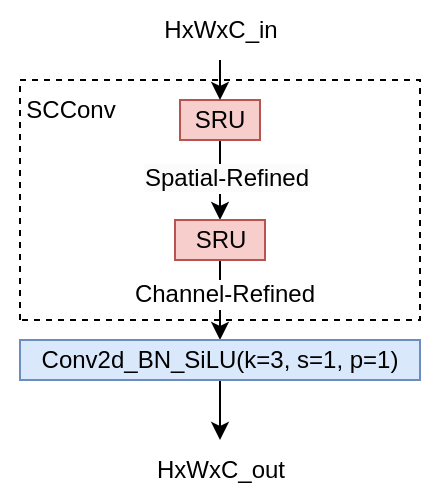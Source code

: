 <mxfile version="22.0.4" type="github">
  <diagram name="第 1 页" id="A0bnlgkThIRBoETc3U4p">
    <mxGraphModel dx="1145" dy="646" grid="1" gridSize="10" guides="1" tooltips="1" connect="1" arrows="1" fold="1" page="1" pageScale="1" pageWidth="827" pageHeight="1169" math="0" shadow="0">
      <root>
        <mxCell id="0" />
        <mxCell id="1" parent="0" />
        <mxCell id="Lc4hsl8KDaMd5z-WpPfj-8" style="edgeStyle=orthogonalEdgeStyle;rounded=0;orthogonalLoop=1;jettySize=auto;html=1;exitX=0.5;exitY=1;exitDx=0;exitDy=0;" edge="1" parent="1" source="Lc4hsl8KDaMd5z-WpPfj-4" target="Lc4hsl8KDaMd5z-WpPfj-5">
          <mxGeometry relative="1" as="geometry" />
        </mxCell>
        <mxCell id="Lc4hsl8KDaMd5z-WpPfj-17" value="&lt;span style=&quot;color: rgb(0, 0, 0); font-family: Helvetica; font-size: 12px; font-style: normal; font-variant-ligatures: normal; font-variant-caps: normal; font-weight: 400; letter-spacing: normal; orphans: 2; text-align: left; text-indent: 0px; text-transform: none; widows: 2; word-spacing: 0px; -webkit-text-stroke-width: 0px; background-color: rgb(251, 251, 251); text-decoration-thickness: initial; text-decoration-style: initial; text-decoration-color: initial; float: none; display: inline !important;&quot;&gt;Spatial-Refined&lt;/span&gt;" style="edgeLabel;html=1;align=center;verticalAlign=middle;resizable=0;points=[];" vertex="1" connectable="0" parent="Lc4hsl8KDaMd5z-WpPfj-8">
          <mxGeometry x="-0.067" y="3" relative="1" as="geometry">
            <mxPoint as="offset" />
          </mxGeometry>
        </mxCell>
        <mxCell id="Lc4hsl8KDaMd5z-WpPfj-4" value="SRU" style="rounded=0;whiteSpace=wrap;html=1;fillColor=#f8cecc;strokeColor=#b85450;" vertex="1" parent="1">
          <mxGeometry x="340" y="370" width="40" height="20" as="geometry" />
        </mxCell>
        <mxCell id="Lc4hsl8KDaMd5z-WpPfj-9" style="edgeStyle=orthogonalEdgeStyle;rounded=0;orthogonalLoop=1;jettySize=auto;html=1;exitX=0.5;exitY=1;exitDx=0;exitDy=0;entryX=0.5;entryY=0;entryDx=0;entryDy=0;" edge="1" parent="1" source="Lc4hsl8KDaMd5z-WpPfj-5" target="Lc4hsl8KDaMd5z-WpPfj-6">
          <mxGeometry relative="1" as="geometry" />
        </mxCell>
        <mxCell id="Lc4hsl8KDaMd5z-WpPfj-19" value="&lt;font style=&quot;font-size: 12px;&quot;&gt;Channel-Refined&lt;/font&gt;" style="edgeLabel;html=1;align=center;verticalAlign=middle;resizable=0;points=[];" vertex="1" connectable="0" parent="Lc4hsl8KDaMd5z-WpPfj-9">
          <mxGeometry x="-0.144" y="2" relative="1" as="geometry">
            <mxPoint as="offset" />
          </mxGeometry>
        </mxCell>
        <mxCell id="Lc4hsl8KDaMd5z-WpPfj-5" value="SRU" style="rounded=0;whiteSpace=wrap;html=1;fillColor=#f8cecc;strokeColor=#b85450;" vertex="1" parent="1">
          <mxGeometry x="337.5" y="430" width="45" height="20" as="geometry" />
        </mxCell>
        <mxCell id="Lc4hsl8KDaMd5z-WpPfj-11" style="edgeStyle=orthogonalEdgeStyle;rounded=0;orthogonalLoop=1;jettySize=auto;html=1;exitX=0.5;exitY=1;exitDx=0;exitDy=0;" edge="1" parent="1" source="Lc4hsl8KDaMd5z-WpPfj-6">
          <mxGeometry relative="1" as="geometry">
            <mxPoint x="360" y="540" as="targetPoint" />
          </mxGeometry>
        </mxCell>
        <mxCell id="Lc4hsl8KDaMd5z-WpPfj-6" value="Conv2d_BN_SiLU(k=3, s=1, p=1)" style="rounded=0;whiteSpace=wrap;html=1;fillColor=#dae8fc;strokeColor=#6c8ebf;" vertex="1" parent="1">
          <mxGeometry x="260" y="490" width="200" height="20" as="geometry" />
        </mxCell>
        <mxCell id="Lc4hsl8KDaMd5z-WpPfj-10" value="" style="endArrow=classic;html=1;rounded=0;entryX=0.5;entryY=0;entryDx=0;entryDy=0;" edge="1" parent="1" source="Lc4hsl8KDaMd5z-WpPfj-21" target="Lc4hsl8KDaMd5z-WpPfj-4">
          <mxGeometry width="50" height="50" relative="1" as="geometry">
            <mxPoint x="360" y="350" as="sourcePoint" />
            <mxPoint x="440" y="540" as="targetPoint" />
          </mxGeometry>
        </mxCell>
        <mxCell id="Lc4hsl8KDaMd5z-WpPfj-21" value="HxWxC_in" style="text;html=1;align=center;verticalAlign=middle;resizable=0;points=[];autosize=1;strokeColor=none;fillColor=none;" vertex="1" parent="1">
          <mxGeometry x="320" y="320" width="80" height="30" as="geometry" />
        </mxCell>
        <mxCell id="Lc4hsl8KDaMd5z-WpPfj-22" value="HxWxC_out" style="text;html=1;align=center;verticalAlign=middle;resizable=0;points=[];autosize=1;strokeColor=none;fillColor=none;" vertex="1" parent="1">
          <mxGeometry x="315" y="540" width="90" height="30" as="geometry" />
        </mxCell>
        <mxCell id="Lc4hsl8KDaMd5z-WpPfj-23" value="" style="endArrow=none;dashed=1;html=1;rounded=0;" edge="1" parent="1">
          <mxGeometry width="50" height="50" relative="1" as="geometry">
            <mxPoint x="260" y="480" as="sourcePoint" />
            <mxPoint x="260" y="480" as="targetPoint" />
            <Array as="points">
              <mxPoint x="260" y="360" />
              <mxPoint x="460" y="360" />
              <mxPoint x="460" y="480" />
            </Array>
          </mxGeometry>
        </mxCell>
        <mxCell id="Lc4hsl8KDaMd5z-WpPfj-24" value="SCConv" style="text;html=1;align=center;verticalAlign=middle;resizable=0;points=[];autosize=1;strokeColor=none;fillColor=none;" vertex="1" parent="1">
          <mxGeometry x="250" y="360" width="70" height="30" as="geometry" />
        </mxCell>
      </root>
    </mxGraphModel>
  </diagram>
</mxfile>
